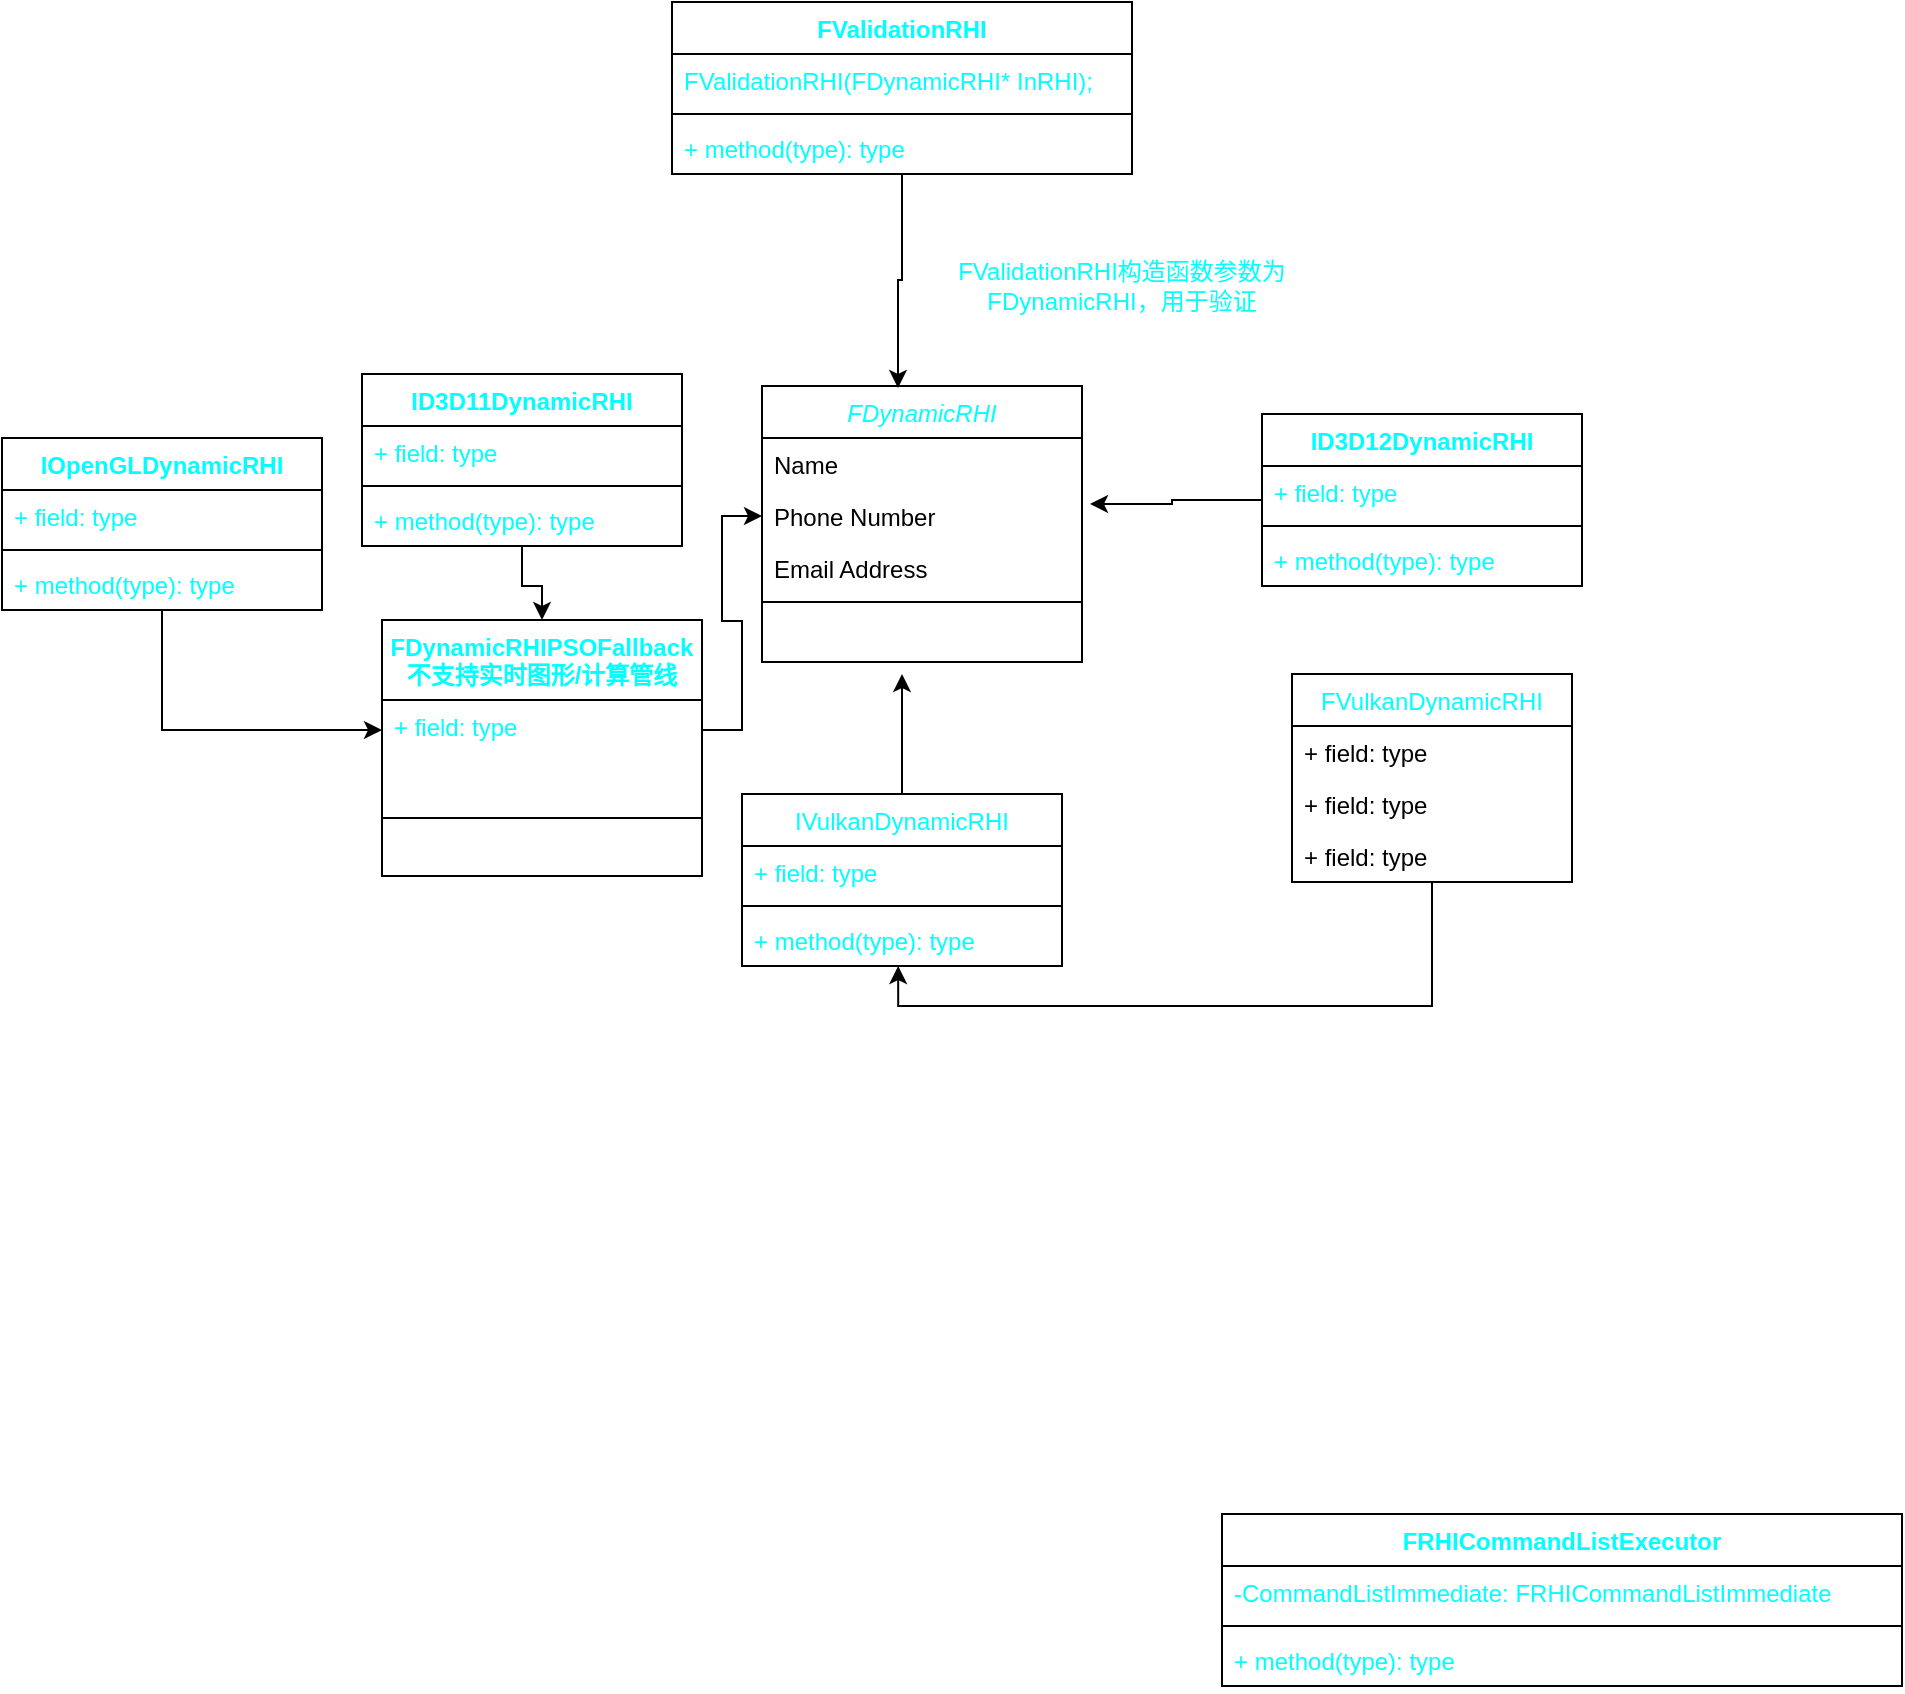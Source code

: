 <mxfile version="20.8.5" type="github">
  <diagram id="C5RBs43oDa-KdzZeNtuy" name="Page-1">
    <mxGraphModel dx="1142" dy="1097" grid="1" gridSize="10" guides="1" tooltips="1" connect="1" arrows="1" fold="1" page="0" pageScale="1" pageWidth="827" pageHeight="1169" math="0" shadow="0">
      <root>
        <mxCell id="WIyWlLk6GJQsqaUBKTNV-0" />
        <mxCell id="WIyWlLk6GJQsqaUBKTNV-1" parent="WIyWlLk6GJQsqaUBKTNV-0" />
        <mxCell id="zkfFHV4jXpPFQw0GAbJ--0" value="FDynamicRHI" style="swimlane;fontStyle=2;align=center;verticalAlign=top;childLayout=stackLayout;horizontal=1;startSize=26;horizontalStack=0;resizeParent=1;resizeLast=0;collapsible=1;marginBottom=0;rounded=0;shadow=0;strokeWidth=1;fontColor=#00FFFF;" parent="WIyWlLk6GJQsqaUBKTNV-1" vertex="1">
          <mxGeometry x="500" y="16" width="160" height="138" as="geometry">
            <mxRectangle x="230" y="140" width="160" height="26" as="alternateBounds" />
          </mxGeometry>
        </mxCell>
        <mxCell id="zkfFHV4jXpPFQw0GAbJ--1" value="Name" style="text;align=left;verticalAlign=top;spacingLeft=4;spacingRight=4;overflow=hidden;rotatable=0;points=[[0,0.5],[1,0.5]];portConstraint=eastwest;" parent="zkfFHV4jXpPFQw0GAbJ--0" vertex="1">
          <mxGeometry y="26" width="160" height="26" as="geometry" />
        </mxCell>
        <mxCell id="zkfFHV4jXpPFQw0GAbJ--2" value="Phone Number" style="text;align=left;verticalAlign=top;spacingLeft=4;spacingRight=4;overflow=hidden;rotatable=0;points=[[0,0.5],[1,0.5]];portConstraint=eastwest;rounded=0;shadow=0;html=0;" parent="zkfFHV4jXpPFQw0GAbJ--0" vertex="1">
          <mxGeometry y="52" width="160" height="26" as="geometry" />
        </mxCell>
        <mxCell id="zkfFHV4jXpPFQw0GAbJ--3" value="Email Address" style="text;align=left;verticalAlign=top;spacingLeft=4;spacingRight=4;overflow=hidden;rotatable=0;points=[[0,0.5],[1,0.5]];portConstraint=eastwest;rounded=0;shadow=0;html=0;" parent="zkfFHV4jXpPFQw0GAbJ--0" vertex="1">
          <mxGeometry y="78" width="160" height="26" as="geometry" />
        </mxCell>
        <mxCell id="zkfFHV4jXpPFQw0GAbJ--4" value="" style="line;html=1;strokeWidth=1;align=left;verticalAlign=middle;spacingTop=-1;spacingLeft=3;spacingRight=3;rotatable=0;labelPosition=right;points=[];portConstraint=eastwest;" parent="zkfFHV4jXpPFQw0GAbJ--0" vertex="1">
          <mxGeometry y="104" width="160" height="8" as="geometry" />
        </mxCell>
        <mxCell id="9G_x_tOFYHVMLtaE8qk1-9" style="edgeStyle=orthogonalEdgeStyle;rounded=0;orthogonalLoop=1;jettySize=auto;html=1;fontColor=#00FFFF;" parent="WIyWlLk6GJQsqaUBKTNV-1" source="9G_x_tOFYHVMLtaE8qk1-5" edge="1">
          <mxGeometry relative="1" as="geometry">
            <mxPoint x="570" y="160" as="targetPoint" />
          </mxGeometry>
        </mxCell>
        <mxCell id="9G_x_tOFYHVMLtaE8qk1-5" value="IVulkanDynamicRHI" style="swimlane;fontStyle=0;align=center;verticalAlign=top;childLayout=stackLayout;horizontal=1;startSize=26;horizontalStack=0;resizeParent=1;resizeParentMax=0;resizeLast=0;collapsible=1;marginBottom=0;fontColor=#00FFFF;" parent="WIyWlLk6GJQsqaUBKTNV-1" vertex="1">
          <mxGeometry x="490" y="220" width="160" height="86" as="geometry" />
        </mxCell>
        <mxCell id="9G_x_tOFYHVMLtaE8qk1-6" value="+ field: type" style="text;strokeColor=none;fillColor=none;align=left;verticalAlign=top;spacingLeft=4;spacingRight=4;overflow=hidden;rotatable=0;points=[[0,0.5],[1,0.5]];portConstraint=eastwest;fontColor=#00FFFF;" parent="9G_x_tOFYHVMLtaE8qk1-5" vertex="1">
          <mxGeometry y="26" width="160" height="26" as="geometry" />
        </mxCell>
        <mxCell id="9G_x_tOFYHVMLtaE8qk1-7" value="" style="line;strokeWidth=1;fillColor=none;align=left;verticalAlign=middle;spacingTop=-1;spacingLeft=3;spacingRight=3;rotatable=0;labelPosition=right;points=[];portConstraint=eastwest;strokeColor=inherit;fontColor=#00FFFF;" parent="9G_x_tOFYHVMLtaE8qk1-5" vertex="1">
          <mxGeometry y="52" width="160" height="8" as="geometry" />
        </mxCell>
        <mxCell id="9G_x_tOFYHVMLtaE8qk1-8" value="+ method(type): type" style="text;strokeColor=none;fillColor=none;align=left;verticalAlign=top;spacingLeft=4;spacingRight=4;overflow=hidden;rotatable=0;points=[[0,0.5],[1,0.5]];portConstraint=eastwest;fontColor=#00FFFF;" parent="9G_x_tOFYHVMLtaE8qk1-5" vertex="1">
          <mxGeometry y="60" width="160" height="26" as="geometry" />
        </mxCell>
        <mxCell id="ct4GilfMrJWq7pkuff7d-33" style="edgeStyle=orthogonalEdgeStyle;rounded=0;orthogonalLoop=1;jettySize=auto;html=1;entryX=1.025;entryY=0.269;entryDx=0;entryDy=0;entryPerimeter=0;fontColor=#00FFFF;" edge="1" parent="WIyWlLk6GJQsqaUBKTNV-1" source="9G_x_tOFYHVMLtaE8qk1-10" target="zkfFHV4jXpPFQw0GAbJ--2">
          <mxGeometry relative="1" as="geometry" />
        </mxCell>
        <mxCell id="9G_x_tOFYHVMLtaE8qk1-10" value="ID3D12DynamicRHI" style="swimlane;fontStyle=1;align=center;verticalAlign=top;childLayout=stackLayout;horizontal=1;startSize=26;horizontalStack=0;resizeParent=1;resizeParentMax=0;resizeLast=0;collapsible=1;marginBottom=0;fontColor=#00FFFF;" parent="WIyWlLk6GJQsqaUBKTNV-1" vertex="1">
          <mxGeometry x="750" y="30" width="160" height="86" as="geometry" />
        </mxCell>
        <mxCell id="9G_x_tOFYHVMLtaE8qk1-11" value="+ field: type" style="text;strokeColor=none;fillColor=none;align=left;verticalAlign=top;spacingLeft=4;spacingRight=4;overflow=hidden;rotatable=0;points=[[0,0.5],[1,0.5]];portConstraint=eastwest;fontColor=#00FFFF;" parent="9G_x_tOFYHVMLtaE8qk1-10" vertex="1">
          <mxGeometry y="26" width="160" height="26" as="geometry" />
        </mxCell>
        <mxCell id="9G_x_tOFYHVMLtaE8qk1-12" value="" style="line;strokeWidth=1;fillColor=none;align=left;verticalAlign=middle;spacingTop=-1;spacingLeft=3;spacingRight=3;rotatable=0;labelPosition=right;points=[];portConstraint=eastwest;strokeColor=inherit;fontColor=#00FFFF;" parent="9G_x_tOFYHVMLtaE8qk1-10" vertex="1">
          <mxGeometry y="52" width="160" height="8" as="geometry" />
        </mxCell>
        <mxCell id="9G_x_tOFYHVMLtaE8qk1-13" value="+ method(type): type" style="text;strokeColor=none;fillColor=none;align=left;verticalAlign=top;spacingLeft=4;spacingRight=4;overflow=hidden;rotatable=0;points=[[0,0.5],[1,0.5]];portConstraint=eastwest;fontColor=#00FFFF;" parent="9G_x_tOFYHVMLtaE8qk1-10" vertex="1">
          <mxGeometry y="60" width="160" height="26" as="geometry" />
        </mxCell>
        <mxCell id="ct4GilfMrJWq7pkuff7d-32" style="edgeStyle=orthogonalEdgeStyle;rounded=0;orthogonalLoop=1;jettySize=auto;html=1;entryX=0.425;entryY=0.007;entryDx=0;entryDy=0;entryPerimeter=0;fontColor=#00FFFF;" edge="1" parent="WIyWlLk6GJQsqaUBKTNV-1" source="9G_x_tOFYHVMLtaE8qk1-15" target="zkfFHV4jXpPFQw0GAbJ--0">
          <mxGeometry relative="1" as="geometry" />
        </mxCell>
        <mxCell id="9G_x_tOFYHVMLtaE8qk1-15" value="FValidationRHI" style="swimlane;fontStyle=1;align=center;verticalAlign=top;childLayout=stackLayout;horizontal=1;startSize=26;horizontalStack=0;resizeParent=1;resizeParentMax=0;resizeLast=0;collapsible=1;marginBottom=0;fontColor=#00FFFF;" parent="WIyWlLk6GJQsqaUBKTNV-1" vertex="1">
          <mxGeometry x="455" y="-176" width="230" height="86" as="geometry" />
        </mxCell>
        <mxCell id="9G_x_tOFYHVMLtaE8qk1-16" value="FValidationRHI(FDynamicRHI* InRHI);" style="text;strokeColor=none;fillColor=none;align=left;verticalAlign=top;spacingLeft=4;spacingRight=4;overflow=hidden;rotatable=0;points=[[0,0.5],[1,0.5]];portConstraint=eastwest;fontColor=#00FFFF;" parent="9G_x_tOFYHVMLtaE8qk1-15" vertex="1">
          <mxGeometry y="26" width="230" height="26" as="geometry" />
        </mxCell>
        <mxCell id="9G_x_tOFYHVMLtaE8qk1-17" value="" style="line;strokeWidth=1;fillColor=none;align=left;verticalAlign=middle;spacingTop=-1;spacingLeft=3;spacingRight=3;rotatable=0;labelPosition=right;points=[];portConstraint=eastwest;strokeColor=inherit;fontColor=#00FFFF;" parent="9G_x_tOFYHVMLtaE8qk1-15" vertex="1">
          <mxGeometry y="52" width="230" height="8" as="geometry" />
        </mxCell>
        <mxCell id="9G_x_tOFYHVMLtaE8qk1-18" value="+ method(type): type" style="text;strokeColor=none;fillColor=none;align=left;verticalAlign=top;spacingLeft=4;spacingRight=4;overflow=hidden;rotatable=0;points=[[0,0.5],[1,0.5]];portConstraint=eastwest;fontColor=#00FFFF;" parent="9G_x_tOFYHVMLtaE8qk1-15" vertex="1">
          <mxGeometry y="60" width="230" height="26" as="geometry" />
        </mxCell>
        <mxCell id="9G_x_tOFYHVMLtaE8qk1-21" value="FDynamicRHIPSOFallback&#xa;不支持实时图形/计算管线&#xa;" style="swimlane;fontStyle=1;align=center;verticalAlign=top;childLayout=stackLayout;horizontal=1;startSize=40;horizontalStack=0;resizeParent=1;resizeParentMax=0;resizeLast=0;collapsible=1;marginBottom=0;fontColor=#00FFFF;" parent="WIyWlLk6GJQsqaUBKTNV-1" vertex="1">
          <mxGeometry x="310" y="133" width="160" height="128" as="geometry" />
        </mxCell>
        <mxCell id="9G_x_tOFYHVMLtaE8qk1-22" value="+ field: type" style="text;strokeColor=none;fillColor=none;align=left;verticalAlign=top;spacingLeft=4;spacingRight=4;overflow=hidden;rotatable=0;points=[[0,0.5],[1,0.5]];portConstraint=eastwest;fontColor=#00FFFF;" parent="9G_x_tOFYHVMLtaE8qk1-21" vertex="1">
          <mxGeometry y="40" width="160" height="30" as="geometry" />
        </mxCell>
        <mxCell id="9G_x_tOFYHVMLtaE8qk1-23" value="" style="line;strokeWidth=1;fillColor=none;align=left;verticalAlign=middle;spacingTop=-1;spacingLeft=3;spacingRight=3;rotatable=0;labelPosition=right;points=[];portConstraint=eastwest;strokeColor=inherit;fontColor=#00FFFF;" parent="9G_x_tOFYHVMLtaE8qk1-21" vertex="1">
          <mxGeometry y="70" width="160" height="58" as="geometry" />
        </mxCell>
        <mxCell id="ct4GilfMrJWq7pkuff7d-14" style="edgeStyle=orthogonalEdgeStyle;rounded=0;orthogonalLoop=1;jettySize=auto;html=1;entryX=0.488;entryY=1;entryDx=0;entryDy=0;entryPerimeter=0;fontColor=#00FFFF;" edge="1" parent="WIyWlLk6GJQsqaUBKTNV-1" source="ct4GilfMrJWq7pkuff7d-1" target="9G_x_tOFYHVMLtaE8qk1-8">
          <mxGeometry relative="1" as="geometry" />
        </mxCell>
        <mxCell id="ct4GilfMrJWq7pkuff7d-1" value="FVulkanDynamicRHI" style="swimlane;fontStyle=0;childLayout=stackLayout;horizontal=1;startSize=26;fillColor=none;horizontalStack=0;resizeParent=1;resizeParentMax=0;resizeLast=0;collapsible=1;marginBottom=0;fontColor=#00FFFF;" vertex="1" parent="WIyWlLk6GJQsqaUBKTNV-1">
          <mxGeometry x="765" y="160" width="140" height="104" as="geometry" />
        </mxCell>
        <mxCell id="ct4GilfMrJWq7pkuff7d-2" value="+ field: type" style="text;strokeColor=none;fillColor=none;align=left;verticalAlign=top;spacingLeft=4;spacingRight=4;overflow=hidden;rotatable=0;points=[[0,0.5],[1,0.5]];portConstraint=eastwest;" vertex="1" parent="ct4GilfMrJWq7pkuff7d-1">
          <mxGeometry y="26" width="140" height="26" as="geometry" />
        </mxCell>
        <mxCell id="ct4GilfMrJWq7pkuff7d-3" value="+ field: type" style="text;strokeColor=none;fillColor=none;align=left;verticalAlign=top;spacingLeft=4;spacingRight=4;overflow=hidden;rotatable=0;points=[[0,0.5],[1,0.5]];portConstraint=eastwest;" vertex="1" parent="ct4GilfMrJWq7pkuff7d-1">
          <mxGeometry y="52" width="140" height="26" as="geometry" />
        </mxCell>
        <mxCell id="ct4GilfMrJWq7pkuff7d-4" value="+ field: type" style="text;strokeColor=none;fillColor=none;align=left;verticalAlign=top;spacingLeft=4;spacingRight=4;overflow=hidden;rotatable=0;points=[[0,0.5],[1,0.5]];portConstraint=eastwest;" vertex="1" parent="ct4GilfMrJWq7pkuff7d-1">
          <mxGeometry y="78" width="140" height="26" as="geometry" />
        </mxCell>
        <mxCell id="ct4GilfMrJWq7pkuff7d-19" style="edgeStyle=orthogonalEdgeStyle;rounded=0;orthogonalLoop=1;jettySize=auto;html=1;fontColor=#00FFFF;entryX=0;entryY=0.5;entryDx=0;entryDy=0;" edge="1" parent="WIyWlLk6GJQsqaUBKTNV-1" source="ct4GilfMrJWq7pkuff7d-15" target="9G_x_tOFYHVMLtaE8qk1-22">
          <mxGeometry relative="1" as="geometry" />
        </mxCell>
        <mxCell id="ct4GilfMrJWq7pkuff7d-15" value="IOpenGLDynamicRHI" style="swimlane;fontStyle=1;align=center;verticalAlign=top;childLayout=stackLayout;horizontal=1;startSize=26;horizontalStack=0;resizeParent=1;resizeParentMax=0;resizeLast=0;collapsible=1;marginBottom=0;fontColor=#00FFFF;" vertex="1" parent="WIyWlLk6GJQsqaUBKTNV-1">
          <mxGeometry x="120" y="42" width="160" height="86" as="geometry" />
        </mxCell>
        <mxCell id="ct4GilfMrJWq7pkuff7d-16" value="+ field: type" style="text;strokeColor=none;fillColor=none;align=left;verticalAlign=top;spacingLeft=4;spacingRight=4;overflow=hidden;rotatable=0;points=[[0,0.5],[1,0.5]];portConstraint=eastwest;fontColor=#00FFFF;" vertex="1" parent="ct4GilfMrJWq7pkuff7d-15">
          <mxGeometry y="26" width="160" height="26" as="geometry" />
        </mxCell>
        <mxCell id="ct4GilfMrJWq7pkuff7d-17" value="" style="line;strokeWidth=1;fillColor=none;align=left;verticalAlign=middle;spacingTop=-1;spacingLeft=3;spacingRight=3;rotatable=0;labelPosition=right;points=[];portConstraint=eastwest;strokeColor=inherit;fontColor=#00FFFF;" vertex="1" parent="ct4GilfMrJWq7pkuff7d-15">
          <mxGeometry y="52" width="160" height="8" as="geometry" />
        </mxCell>
        <mxCell id="ct4GilfMrJWq7pkuff7d-18" value="+ method(type): type" style="text;strokeColor=none;fillColor=none;align=left;verticalAlign=top;spacingLeft=4;spacingRight=4;overflow=hidden;rotatable=0;points=[[0,0.5],[1,0.5]];portConstraint=eastwest;fontColor=#00FFFF;" vertex="1" parent="ct4GilfMrJWq7pkuff7d-15">
          <mxGeometry y="60" width="160" height="26" as="geometry" />
        </mxCell>
        <mxCell id="ct4GilfMrJWq7pkuff7d-20" style="edgeStyle=orthogonalEdgeStyle;rounded=0;orthogonalLoop=1;jettySize=auto;html=1;entryX=0;entryY=0.5;entryDx=0;entryDy=0;fontColor=#00FFFF;" edge="1" parent="WIyWlLk6GJQsqaUBKTNV-1" source="9G_x_tOFYHVMLtaE8qk1-22" target="zkfFHV4jXpPFQw0GAbJ--2">
          <mxGeometry relative="1" as="geometry" />
        </mxCell>
        <mxCell id="ct4GilfMrJWq7pkuff7d-25" style="edgeStyle=orthogonalEdgeStyle;rounded=0;orthogonalLoop=1;jettySize=auto;html=1;entryX=0.5;entryY=0;entryDx=0;entryDy=0;fontColor=#00FFFF;" edge="1" parent="WIyWlLk6GJQsqaUBKTNV-1" source="ct4GilfMrJWq7pkuff7d-21" target="9G_x_tOFYHVMLtaE8qk1-21">
          <mxGeometry relative="1" as="geometry" />
        </mxCell>
        <mxCell id="ct4GilfMrJWq7pkuff7d-21" value="ID3D11DynamicRHI" style="swimlane;fontStyle=1;align=center;verticalAlign=top;childLayout=stackLayout;horizontal=1;startSize=26;horizontalStack=0;resizeParent=1;resizeParentMax=0;resizeLast=0;collapsible=1;marginBottom=0;fontColor=#00FFFF;" vertex="1" parent="WIyWlLk6GJQsqaUBKTNV-1">
          <mxGeometry x="300" y="10" width="160" height="86" as="geometry" />
        </mxCell>
        <mxCell id="ct4GilfMrJWq7pkuff7d-22" value="+ field: type" style="text;strokeColor=none;fillColor=none;align=left;verticalAlign=top;spacingLeft=4;spacingRight=4;overflow=hidden;rotatable=0;points=[[0,0.5],[1,0.5]];portConstraint=eastwest;fontColor=#00FFFF;" vertex="1" parent="ct4GilfMrJWq7pkuff7d-21">
          <mxGeometry y="26" width="160" height="26" as="geometry" />
        </mxCell>
        <mxCell id="ct4GilfMrJWq7pkuff7d-23" value="" style="line;strokeWidth=1;fillColor=none;align=left;verticalAlign=middle;spacingTop=-1;spacingLeft=3;spacingRight=3;rotatable=0;labelPosition=right;points=[];portConstraint=eastwest;strokeColor=inherit;fontColor=#00FFFF;" vertex="1" parent="ct4GilfMrJWq7pkuff7d-21">
          <mxGeometry y="52" width="160" height="8" as="geometry" />
        </mxCell>
        <mxCell id="ct4GilfMrJWq7pkuff7d-24" value="+ method(type): type" style="text;strokeColor=none;fillColor=none;align=left;verticalAlign=top;spacingLeft=4;spacingRight=4;overflow=hidden;rotatable=0;points=[[0,0.5],[1,0.5]];portConstraint=eastwest;fontColor=#00FFFF;" vertex="1" parent="ct4GilfMrJWq7pkuff7d-21">
          <mxGeometry y="60" width="160" height="26" as="geometry" />
        </mxCell>
        <mxCell id="ct4GilfMrJWq7pkuff7d-27" value="FValidationRHI构造函数参数为FDynamicRHI，用于验证" style="text;html=1;strokeColor=none;fillColor=none;align=center;verticalAlign=middle;whiteSpace=wrap;rounded=0;fontColor=#00FFFF;" vertex="1" parent="WIyWlLk6GJQsqaUBKTNV-1">
          <mxGeometry x="580" y="-84" width="200" height="100" as="geometry" />
        </mxCell>
        <mxCell id="ct4GilfMrJWq7pkuff7d-28" value="FRHICommandListExecutor" style="swimlane;fontStyle=1;align=center;verticalAlign=top;childLayout=stackLayout;horizontal=1;startSize=26;horizontalStack=0;resizeParent=1;resizeParentMax=0;resizeLast=0;collapsible=1;marginBottom=0;fontColor=#00FFFF;" vertex="1" parent="WIyWlLk6GJQsqaUBKTNV-1">
          <mxGeometry x="730" y="580" width="340" height="86" as="geometry" />
        </mxCell>
        <mxCell id="ct4GilfMrJWq7pkuff7d-29" value="-CommandListImmediate: FRHICommandListImmediate" style="text;strokeColor=none;fillColor=none;align=left;verticalAlign=top;spacingLeft=4;spacingRight=4;overflow=hidden;rotatable=0;points=[[0,0.5],[1,0.5]];portConstraint=eastwest;fontColor=#00FFFF;" vertex="1" parent="ct4GilfMrJWq7pkuff7d-28">
          <mxGeometry y="26" width="340" height="26" as="geometry" />
        </mxCell>
        <mxCell id="ct4GilfMrJWq7pkuff7d-30" value="" style="line;strokeWidth=1;fillColor=none;align=left;verticalAlign=middle;spacingTop=-1;spacingLeft=3;spacingRight=3;rotatable=0;labelPosition=right;points=[];portConstraint=eastwest;strokeColor=inherit;fontColor=#00FFFF;" vertex="1" parent="ct4GilfMrJWq7pkuff7d-28">
          <mxGeometry y="52" width="340" height="8" as="geometry" />
        </mxCell>
        <mxCell id="ct4GilfMrJWq7pkuff7d-31" value="+ method(type): type" style="text;strokeColor=none;fillColor=none;align=left;verticalAlign=top;spacingLeft=4;spacingRight=4;overflow=hidden;rotatable=0;points=[[0,0.5],[1,0.5]];portConstraint=eastwest;fontColor=#00FFFF;" vertex="1" parent="ct4GilfMrJWq7pkuff7d-28">
          <mxGeometry y="60" width="340" height="26" as="geometry" />
        </mxCell>
      </root>
    </mxGraphModel>
  </diagram>
</mxfile>
